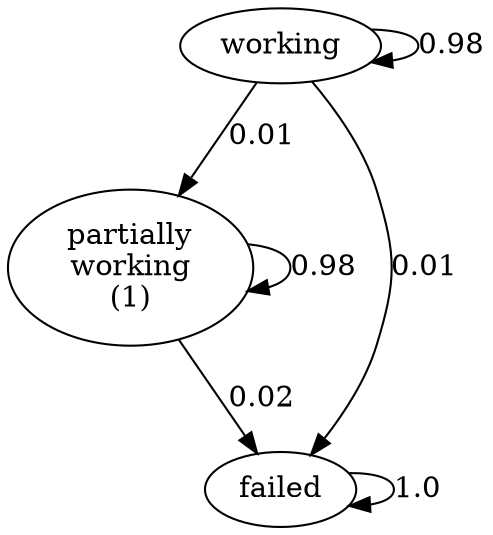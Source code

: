 digraph {
working [label=working];
"partially working (1)" [label="partially\n working \n(1)"];
failed [label=failed];
working -> working [key=0, weight=0.98, label=0.98, connectionstyle="arc3,rad=-5"];
working -> "partially working (1)" [key=0, weight=0.01, label=0.01, connectionstyle="arc3,rad=-5"];
working -> failed [key=0, weight=0.01, label=0.01, connectionstyle="arc3,rad=-5"];
"partially working (1)" -> "partially working (1)" [key=0, weight=0.98, label=0.98, connectionstyle="arc3,rad=-5"];
"partially working (1)" -> failed [key=0, weight=0.02, label=0.02, connectionstyle="arc3,rad=-5"];
failed -> failed [key=0, weight=1.0, label=1.0, connectionstyle="arc3,rad=-5"];
}
